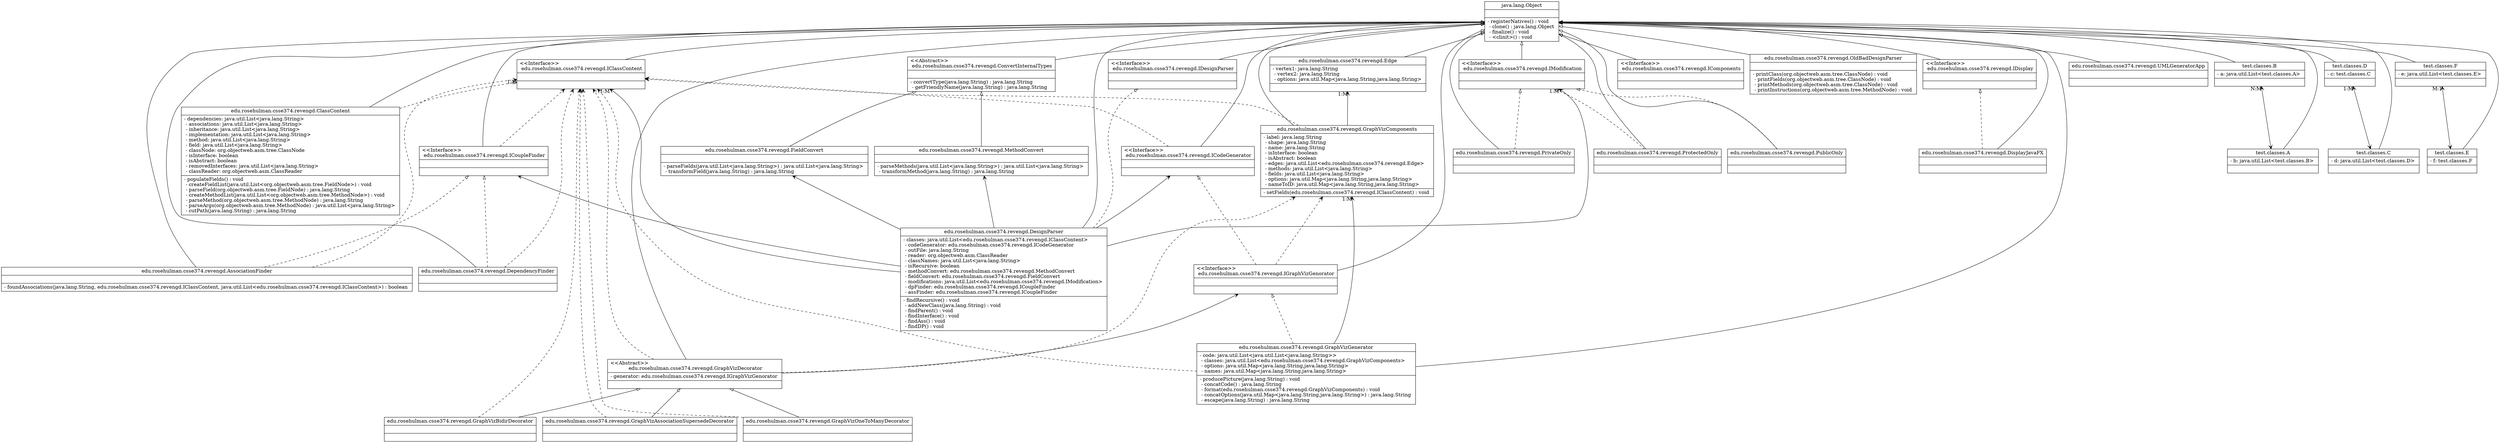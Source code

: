 digraph uml { rankdir=BT;0 [ shape = "record" , label = "{ edu.rosehulman.csse374.revengd.AssociationFinder | | - foundAssociations(java.lang.String, edu.rosehulman.csse374.revengd.IClassContent, java.util.List\<edu.rosehulman.csse374.revengd.IClassContent\>) : boolean \l }", ]; 0->34[style="solid", arrowhead="onormal", ] 0->17[style="dashed", arrowhead="onormal", ] 0->14[headlabel="1\:M", style="dashed", arrowhead="vee", ] 1 [ shape = "record" , label = "{ edu.rosehulman.csse374.revengd.ClassContent | - dependencies: java.util.List\<java.lang.String\> \l - associations: java.util.List\<java.lang.String\> \l - inheritance: java.util.List\<java.lang.String\> \l - implementation: java.util.List\<java.lang.String\> \l - method: java.util.List\<java.lang.String\> \l - field: java.util.List\<java.lang.String\> \l - classNode: org.objectweb.asm.tree.ClassNode \l - isInterface: boolean \l - isAbstract: boolean \l - removedInterfaces: java.util.List\<java.lang.String\> \l - classReader: org.objectweb.asm.ClassReader \l | - populateFields() : void \l - createFieldList(java.util.List\<org.objectweb.asm.tree.FieldNode\>) : void \l - parseField(org.objectweb.asm.tree.FieldNode) : java.lang.String \l - createMethodList(java.util.List\<org.objectweb.asm.tree.MethodNode\>) : void \l - parseMethod(org.objectweb.asm.tree.MethodNode) : java.lang.String \l - parseArgs(org.objectweb.asm.tree.MethodNode) : java.util.List\<java.lang.String\> \l - cutPath(java.lang.String) : java.lang.String \l }", ]; 1->34[style="solid", arrowhead="onormal", ] 1->14[style="dashed", arrowhead="onormal", ] 2 [ shape = "record" , label = "{ \<\<Abstract\>\>\l edu.rosehulman.csse374.revengd.ConvertInternalTypes | | - convertType(java.lang.String) : java.lang.String \l - getFriendlyName(java.lang.String) : java.lang.String \l }", ]; 2->34[style="solid", arrowhead="onormal", ] 3 [ shape = "record" , label = "{ edu.rosehulman.csse374.revengd.DependencyFinder | | }", ]; 3->34[style="solid", arrowhead="onormal", ] 3->17[style="dashed", arrowhead="onormal", ] 3->14[style="dashed", arrowhead="vee", ] 4 [ shape = "record" , label = "{ edu.rosehulman.csse374.revengd.DesignParser | - classes: java.util.List\<edu.rosehulman.csse374.revengd.IClassContent\> \l - codeGenerator: edu.rosehulman.csse374.revengd.ICodeGenerator \l - outFile: java.lang.String \l - reader: org.objectweb.asm.ClassReader \l - classNames: java.util.List\<java.lang.String\> \l - isRecursive: boolean \l - methodConvert: edu.rosehulman.csse374.revengd.MethodConvert \l - fieldConvert: edu.rosehulman.csse374.revengd.FieldConvert \l - modifications: java.util.List\<edu.rosehulman.csse374.revengd.IModification\> \l - dpFinder: edu.rosehulman.csse374.revengd.ICoupleFinder \l - assFinder: edu.rosehulman.csse374.revengd.ICoupleFinder \l | - findRecursive() : void \l - addNewClass(java.lang.String) : void \l - findParent() : void \l - findInterface() : void \l - findAss() : void \l - findDP() : void \l }", ]; 4->34[style="solid", arrowhead="onormal", ] 4->18[style="dashed", arrowhead="onormal", ] 4->14[headlabel="1\:M", style="solid", arrowhead="vee", ] 4->15[style="solid", arrowhead="vee", ] 4->22[style="solid", arrowhead="vee", ] 4->7[style="solid", arrowhead="vee", ] 4->21[headlabel="1\:M", style="solid", arrowhead="vee", ] 4->17[style="solid", arrowhead="vee", ] 5 [ shape = "record" , label = "{ edu.rosehulman.csse374.revengd.DisplayJavaFX | | }", ]; 5->34[style="solid", arrowhead="onormal", ] 5->19[style="dashed", arrowhead="onormal", ] 6 [ shape = "record" , label = "{ edu.rosehulman.csse374.revengd.Edge | - vertex1: java.lang.String \l - vertex2: java.lang.String \l - options: java.util.Map\<java.lang.String,java.lang.String\> \l | }", ]; 6->34[style="solid", arrowhead="onormal", ] 7 [ shape = "record" , label = "{ edu.rosehulman.csse374.revengd.FieldConvert | | - parseFields(java.util.List\<java.lang.String\>) : java.util.List\<java.lang.String\> \l - transformField(java.lang.String) : java.lang.String \l }", ]; 7->2[style="solid", arrowhead="onormal", ] 8 [ shape = "record" , label = "{ edu.rosehulman.csse374.revengd.GraphVizAssociationSupersedeDecorator | | }", ]; 8->11[style="solid", arrowhead="onormal", ] 8->14[style="dashed", arrowhead="vee", ] 9 [ shape = "record" , label = "{ edu.rosehulman.csse374.revengd.GraphVizBidirDecorator | | }", ]; 9->11[style="solid", arrowhead="onormal", ] 9->14[style="dashed", arrowhead="vee", ] 10 [ shape = "record" , label = "{ edu.rosehulman.csse374.revengd.GraphVizComponents | - label: java.lang.String \l - shape: java.lang.String \l - name: java.lang.String \l - isInterface: boolean \l - isAbstract: boolean \l - edges: java.util.List\<edu.rosehulman.csse374.revengd.Edge\> \l - methods: java.util.List\<java.lang.String\> \l - fields: java.util.List\<java.lang.String\> \l - options: java.util.Map\<java.lang.String,java.lang.String\> \l - nameToID: java.util.Map\<java.lang.String,java.lang.String\> \l | - setFields(edu.rosehulman.csse374.revengd.IClassContent) : void \l }", ]; 10->34[style="solid", arrowhead="onormal", ] 10->6[headlabel="1\:M", style="solid", arrowhead="vee", ] 10->14[style="dashed", arrowhead="vee", ] 11 [ shape = "record" , label = "{ \<\<Abstract\>\>\l edu.rosehulman.csse374.revengd.GraphVizDecorator | - generator: edu.rosehulman.csse374.revengd.IGraphVizGenorator \l | }", ]; 11->34[style="solid", arrowhead="onormal", ] 11->20[style="solid", arrowhead="vee", ] 11->14[style="dashed", arrowhead="vee", ] 11->10[style="dashed", arrowhead="vee", ] 12 [ shape = "record" , label = "{ edu.rosehulman.csse374.revengd.GraphVizGenerator | - code: java.util.List\<java.util.List\<java.lang.String\>\> \l - classes: java.util.List\<edu.rosehulman.csse374.revengd.GraphVizComponents\> \l - options: java.util.Map\<java.lang.String,java.lang.String\> \l - names: java.util.Map\<java.lang.String,java.lang.String\> \l | - producePicture(java.lang.String) : void \l - concatCode() : java.lang.String \l - format(edu.rosehulman.csse374.revengd.GraphVizComponents) : void \l - concatOptions(java.util.Map\<java.lang.String,java.lang.String\>) : java.lang.String \l - escape(java.lang.String) : java.lang.String \l }", ]; 12->34[style="solid", arrowhead="onormal", ] 12->20[style="dashed", arrowhead="onormal", ] 12->10[headlabel="1\:M", style="solid", arrowhead="vee", ] 12->14[style="dashed", arrowhead="vee", ] 13 [ shape = "record" , label = "{ edu.rosehulman.csse374.revengd.GraphVizOneToManyDecorator | | }", ]; 13->11[style="solid", arrowhead="onormal", ] 13->14[style="dashed", arrowhead="vee", ] 14 [ shape = "record" , label = "{ \<\<Interface\>\>\l edu.rosehulman.csse374.revengd.IClassContent | | }", ]; 14->34[style="solid", arrowhead="onormal", ] 15 [ shape = "record" , label = "{ \<\<Interface\>\>\l edu.rosehulman.csse374.revengd.ICodeGenerator | | }", ]; 15->34[style="solid", arrowhead="onormal", ] 15->14[style="dashed", arrowhead="vee", ] 16 [ shape = "record" , label = "{ \<\<Interface\>\>\l edu.rosehulman.csse374.revengd.IComponents | | }", ]; 16->34[style="solid", arrowhead="onormal", ] 17 [ shape = "record" , label = "{ \<\<Interface\>\>\l edu.rosehulman.csse374.revengd.ICoupleFinder | | }", ]; 17->34[style="solid", arrowhead="onormal", ] 17->14[style="dashed", arrowhead="vee", ] 18 [ shape = "record" , label = "{ \<\<Interface\>\>\l edu.rosehulman.csse374.revengd.IDesignParser | | }", ]; 18->34[style="solid", arrowhead="onormal", ] 19 [ shape = "record" , label = "{ \<\<Interface\>\>\l edu.rosehulman.csse374.revengd.IDisplay | | }", ]; 19->34[style="solid", arrowhead="onormal", ] 20 [ shape = "record" , label = "{ \<\<Interface\>\>\l edu.rosehulman.csse374.revengd.IGraphVizGenorator | | }", ]; 20->34[style="solid", arrowhead="onormal", ] 20->15[style="dashed", arrowhead="onormal", ] 20->10[style="dashed", arrowhead="vee", ] 21 [ shape = "record" , label = "{ \<\<Interface\>\>\l edu.rosehulman.csse374.revengd.IModification | | }", ]; 21->34[style="solid", arrowhead="onormal", ] 22 [ shape = "record" , label = "{ edu.rosehulman.csse374.revengd.MethodConvert | | - parseMethods(java.util.List\<java.lang.String\>) : java.util.List\<java.lang.String\> \l - transformMethod(java.lang.String) : java.lang.String \l }", ]; 22->2[style="solid", arrowhead="onormal", ] 23 [ shape = "record" , label = "{ edu.rosehulman.csse374.revengd.OldBadDesignParser | | - printClass(org.objectweb.asm.tree.ClassNode) : void \l - printFields(org.objectweb.asm.tree.ClassNode) : void \l - printMethods(org.objectweb.asm.tree.ClassNode) : void \l - printInstructions(org.objectweb.asm.tree.MethodNode) : void \l }", ]; 23->34[style="solid", arrowhead="onormal", ] 24 [ shape = "record" , label = "{ edu.rosehulman.csse374.revengd.PrivateOnly | | }", ]; 24->34[style="solid", arrowhead="onormal", ] 24->21[style="dashed", arrowhead="onormal", ] 25 [ shape = "record" , label = "{ edu.rosehulman.csse374.revengd.ProtectedOnly | | }", ]; 25->34[style="solid", arrowhead="onormal", ] 25->21[style="dashed", arrowhead="onormal", ] 26 [ shape = "record" , label = "{ edu.rosehulman.csse374.revengd.PublicOnly | | }", ]; 26->34[style="solid", arrowhead="onormal", ] 26->21[style="dashed", arrowhead="onormal", ] 27 [ shape = "record" , label = "{ edu.rosehulman.csse374.revengd.UMLGeneratorApp | | }", ]; 27->34[style="solid", arrowhead="onormal", ] 28 [ shape = "record" , label = "{ test.classes.A | - b: java.util.List\<test.classes.B\> \l | }", ]; 28->34[style="solid", arrowhead="onormal", ] 28->29[headlabel="N\:M", style="solid", arrowhead="vee", dir="both", arrowtail="vee", ] 29 [ shape = "record" , label = "{ test.classes.B | - a: java.util.List\<test.classes.A\> \l | }", ]; 29->34[style="solid", arrowhead="onormal", ] 30 [ shape = "record" , label = "{ test.classes.C | - d: java.util.List\<test.classes.D\> \l | }", ]; 30->34[style="solid", arrowhead="onormal", ] 30->31[headlabel="1\:M", style="solid", arrowhead="vee", dir="both", arrowtail="vee", ] 31 [ shape = "record" , label = "{ test.classes.D | - c: test.classes.C \l | }", ]; 31->34[style="solid", arrowhead="onormal", ] 32 [ shape = "record" , label = "{ test.classes.E | - f: test.classes.F \l | }", ]; 32->34[style="solid", arrowhead="onormal", ] 32->33[headlabel="M\:1", style="solid", arrowhead="vee", dir="both", arrowtail="vee", ] 33 [ shape = "record" , label = "{ test.classes.F | - e: java.util.List\<test.classes.E\> \l | }", ]; 33->34[style="solid", arrowhead="onormal", ] 34 [ shape = "record" , label = "{ java.lang.Object | | - registerNatives() : void \l - clone() : java.lang.Object \l - finalize() : void \l - \<clinit\>() : void \l }", ];  }